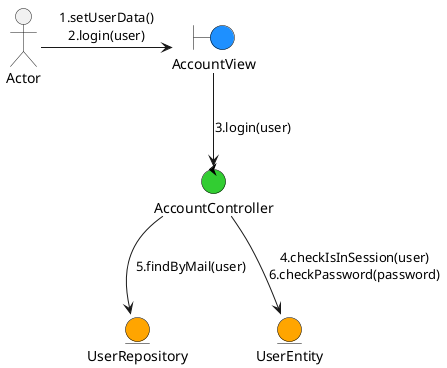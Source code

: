 @startuml UserLogin

skinparam boundary {
  backgroundColor DodgerBlue
  borderColor black
}

skinparam control {
  backgroundColor LimeGreen
  borderColor black
}

skinparam entity {
  backgroundColor Orange
  borderColor black
}

actor Actor
boundary AccountView
control AccountController
entity UserRepository
entity UserEntity

Actor -right-> (AccountView) : 1.setUserData()\n2.login(user)
(AccountView) --> (AccountController) : 3.login(user)
(AccountController) --> (UserRepository) : 5.findByMail(user)
(AccountController) --> (UserEntity) : 4.checkIsInSession(user)\n6.checkPassword(password)
@enduml